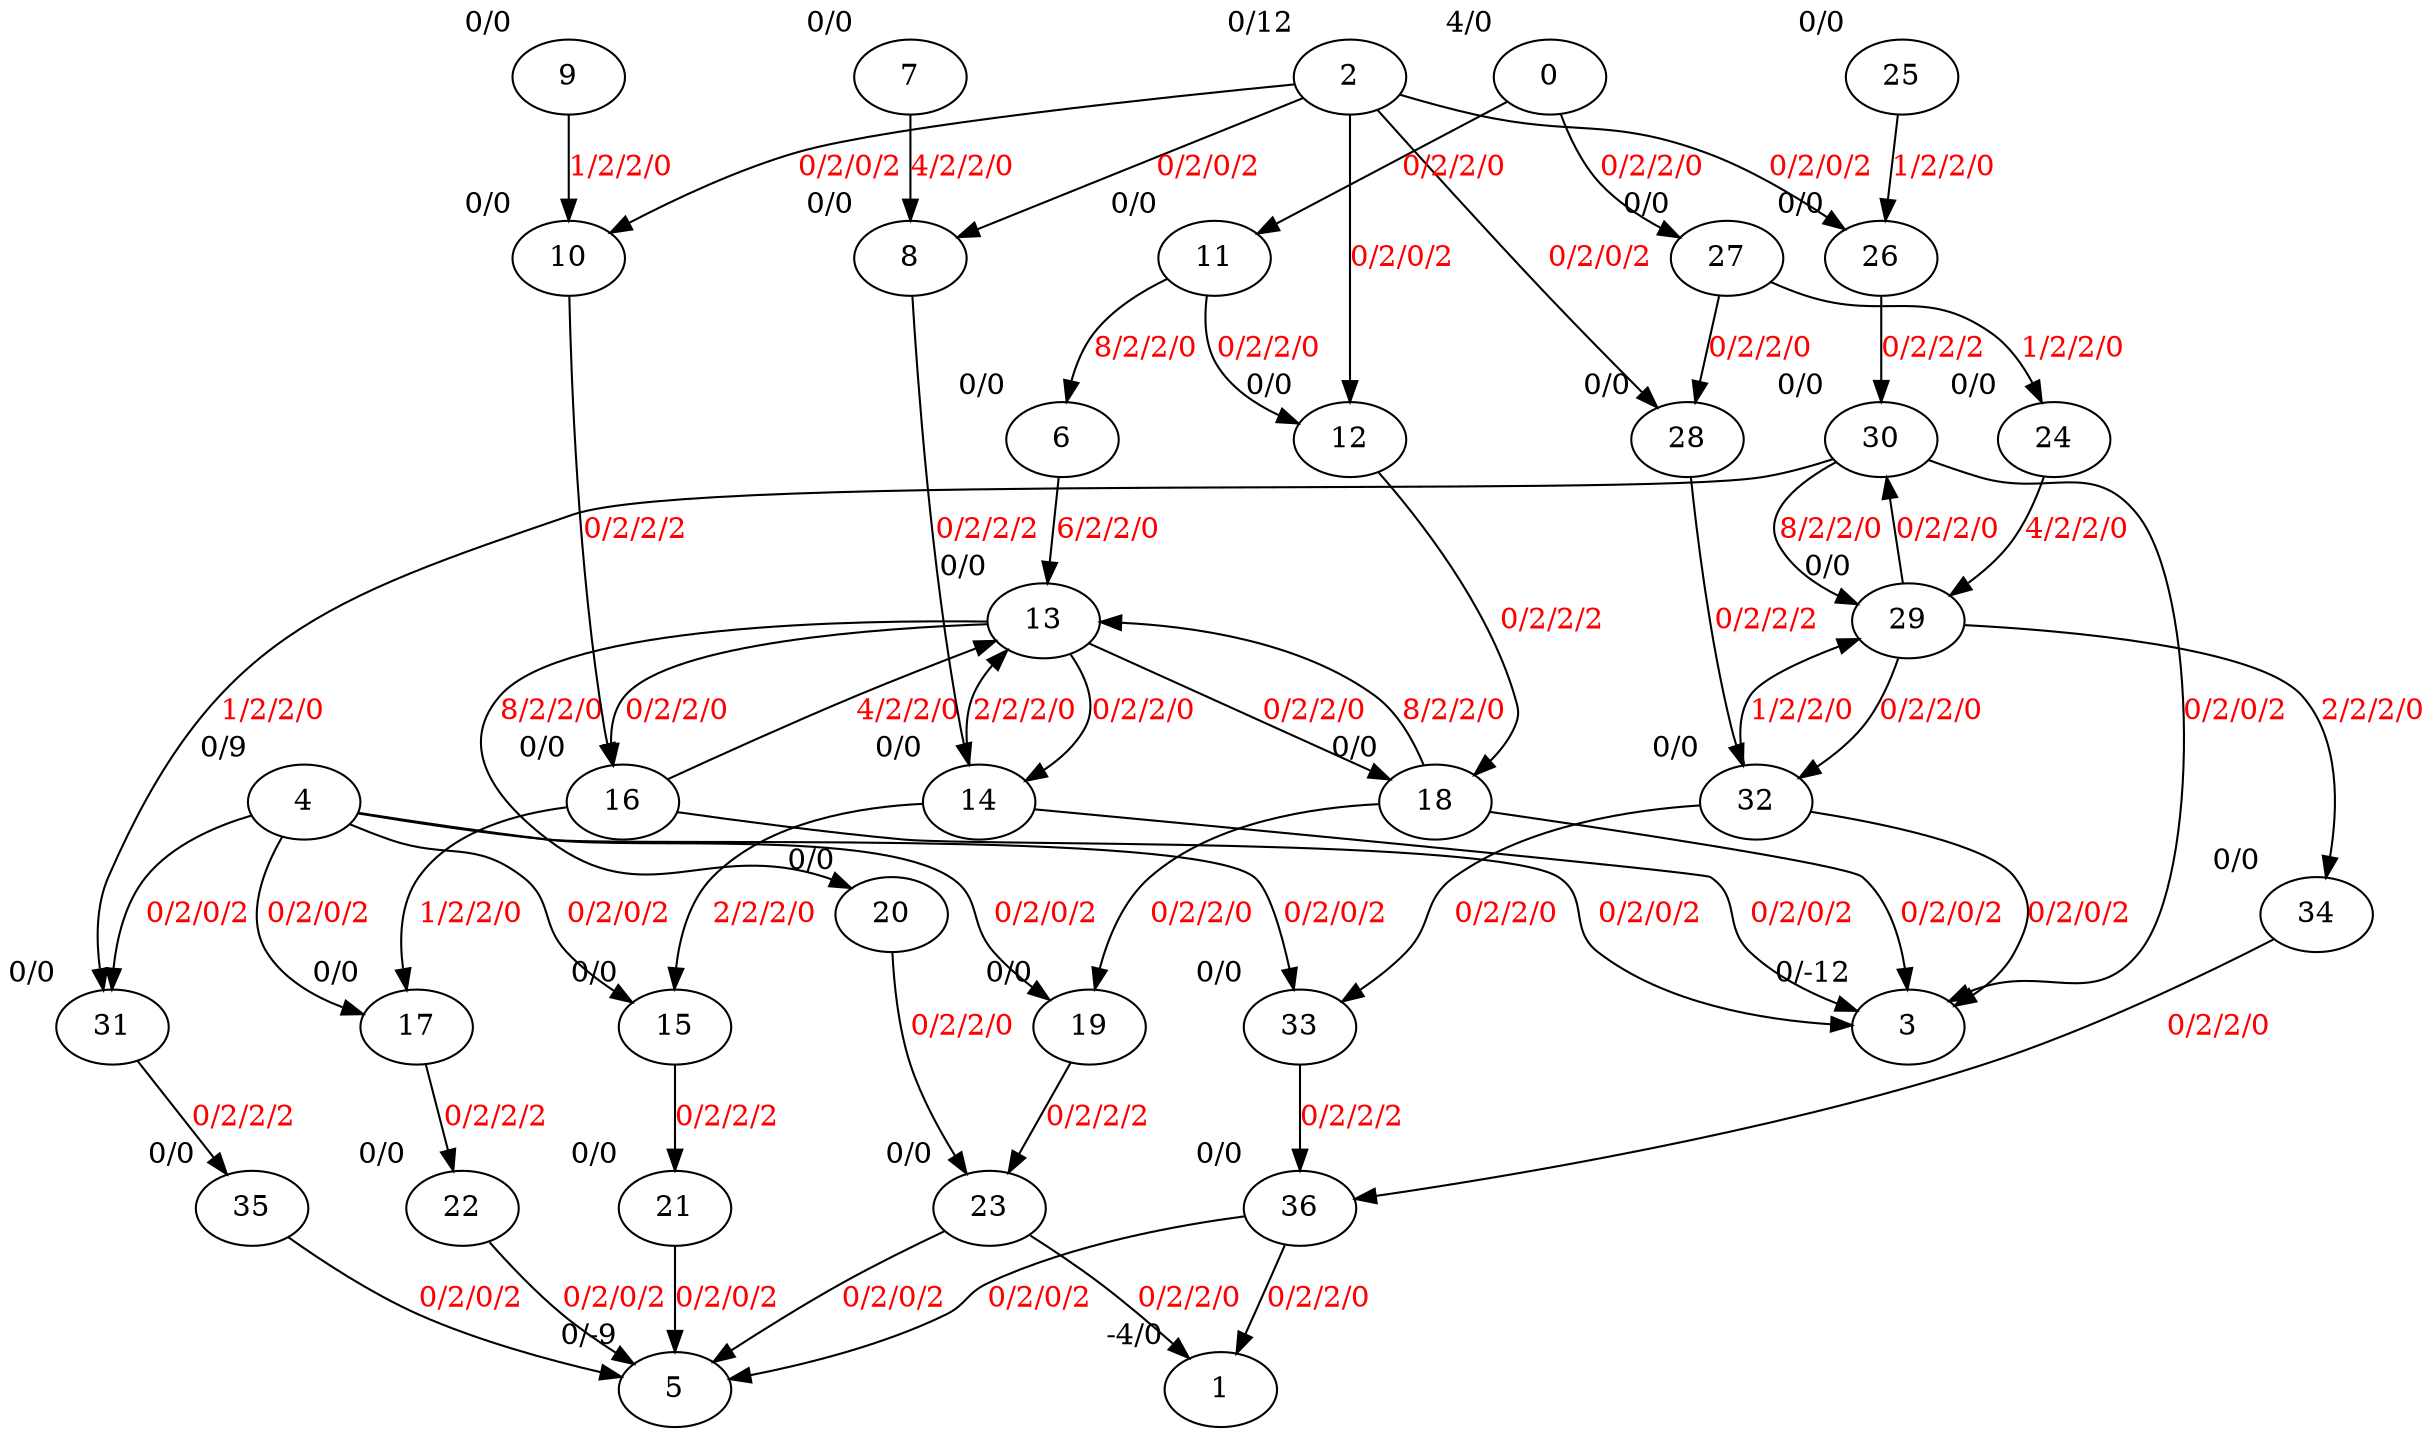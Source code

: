 digraph G {
36 [ xlabel="0/0" ]
35 [ xlabel="0/0" ]
34 [ xlabel="0/0" ]
33 [ xlabel="0/0" ]
32 [ xlabel="0/0" ]
31 [ xlabel="0/0" ]
30 [ xlabel="0/0" ]
29 [ xlabel="0/0" ]
28 [ xlabel="0/0" ]
27 [ xlabel="0/0" ]
26 [ xlabel="0/0" ]
25 [ xlabel="0/0" ]
24 [ xlabel="0/0" ]
23 [ xlabel="0/0" ]
22 [ xlabel="0/0" ]
21 [ xlabel="0/0" ]
20 [ xlabel="0/0" ]
19 [ xlabel="0/0" ]
18 [ xlabel="0/0" ]
17 [ xlabel="0/0" ]
16 [ xlabel="0/0" ]
15 [ xlabel="0/0" ]
14 [ xlabel="0/0" ]
13 [ xlabel="0/0" ]
12 [ xlabel="0/0" ]
11 [ xlabel="0/0" ]
10 [ xlabel="0/0" ]
9 [ xlabel="0/0" ]
8 [ xlabel="0/0" ]
7 [ xlabel="0/0" ]
6 [ xlabel="0/0" ]
5 [ xlabel="0/-9" ]
4 [ xlabel="0/9" ]
3 [ xlabel="0/-12" ]
2 [ xlabel="0/12" ]
1 [ xlabel="-4/0" ]
0 [ xlabel="4/0" ]
36 -> 5 [fontcolor=red, label="0/2/0/2" ]
33 -> 36 [fontcolor=red, label="0/2/2/2" ]
29 -> 34 [fontcolor=red, label="2/2/2/0" ]
36 -> 1 [fontcolor=red, label="0/2/2/0" ]
34 -> 36 [fontcolor=red, label="0/2/2/0" ]
35 -> 5 [fontcolor=red, label="0/2/0/2" ]
31 -> 35 [fontcolor=red, label="0/2/2/2" ]
4 -> 33 [fontcolor=red, label="0/2/0/2" ]
32 -> 33 [fontcolor=red, label="0/2/2/0" ]
28 -> 32 [fontcolor=red, label="0/2/2/2" ]
32 -> 3 [fontcolor=red, label="0/2/0/2" ]
29 -> 32 [fontcolor=red, label="0/2/2/0" ]
32 -> 29 [fontcolor=red, label="1/2/2/0" ]
4 -> 31 [fontcolor=red, label="0/2/0/2" ]
30 -> 31 [fontcolor=red, label="1/2/2/0" ]
26 -> 30 [fontcolor=red, label="0/2/2/2" ]
30 -> 3 [fontcolor=red, label="0/2/0/2" ]
29 -> 30 [fontcolor=red, label="0/2/2/0" ]
30 -> 29 [fontcolor=red, label="8/2/2/0" ]
24 -> 29 [fontcolor=red, label="4/2/2/0" ]
2 -> 28 [fontcolor=red, label="0/2/0/2" ]
27 -> 28 [fontcolor=red, label="0/2/2/0" ]
27 -> 24 [fontcolor=red, label="1/2/2/0" ]
0 -> 27 [fontcolor=red, label="0/2/2/0" ]
2 -> 26 [fontcolor=red, label="0/2/0/2" ]
25 -> 26 [fontcolor=red, label="1/2/2/0" ]
23 -> 5 [fontcolor=red, label="0/2/0/2" ]
19 -> 23 [fontcolor=red, label="0/2/2/2" ]
13 -> 20 [fontcolor=red, label="8/2/2/0" ]
23 -> 1 [fontcolor=red, label="0/2/2/0" ]
20 -> 23 [fontcolor=red, label="0/2/2/0" ]
22 -> 5 [fontcolor=red, label="0/2/0/2" ]
17 -> 22 [fontcolor=red, label="0/2/2/2" ]
21 -> 5 [fontcolor=red, label="0/2/0/2" ]
15 -> 21 [fontcolor=red, label="0/2/2/2" ]
4 -> 19 [fontcolor=red, label="0/2/0/2" ]
18 -> 19 [fontcolor=red, label="0/2/2/0" ]
12 -> 18 [fontcolor=red, label="0/2/2/2" ]
18 -> 3 [fontcolor=red, label="0/2/0/2" ]
13 -> 18 [fontcolor=red, label="0/2/2/0" ]
18 -> 13 [fontcolor=red, label="8/2/2/0" ]
4 -> 17 [fontcolor=red, label="0/2/0/2" ]
16 -> 17 [fontcolor=red, label="1/2/2/0" ]
10 -> 16 [fontcolor=red, label="0/2/2/2" ]
16 -> 3 [fontcolor=red, label="0/2/0/2" ]
13 -> 16 [fontcolor=red, label="0/2/2/0" ]
16 -> 13 [fontcolor=red, label="4/2/2/0" ]
4 -> 15 [fontcolor=red, label="0/2/0/2" ]
14 -> 15 [fontcolor=red, label="2/2/2/0" ]
8 -> 14 [fontcolor=red, label="0/2/2/2" ]
14 -> 3 [fontcolor=red, label="0/2/0/2" ]
13 -> 14 [fontcolor=red, label="0/2/2/0" ]
14 -> 13 [fontcolor=red, label="2/2/2/0" ]
6 -> 13 [fontcolor=red, label="6/2/2/0" ]
2 -> 12 [fontcolor=red, label="0/2/0/2" ]
11 -> 12 [fontcolor=red, label="0/2/2/0" ]
11 -> 6 [fontcolor=red, label="8/2/2/0" ]
0 -> 11 [fontcolor=red, label="0/2/2/0" ]
2 -> 10 [fontcolor=red, label="0/2/0/2" ]
9 -> 10 [fontcolor=red, label="1/2/2/0" ]
2 -> 8 [fontcolor=red, label="0/2/0/2" ]
7 -> 8 [fontcolor=red, label="4/2/2/0" ]
}
